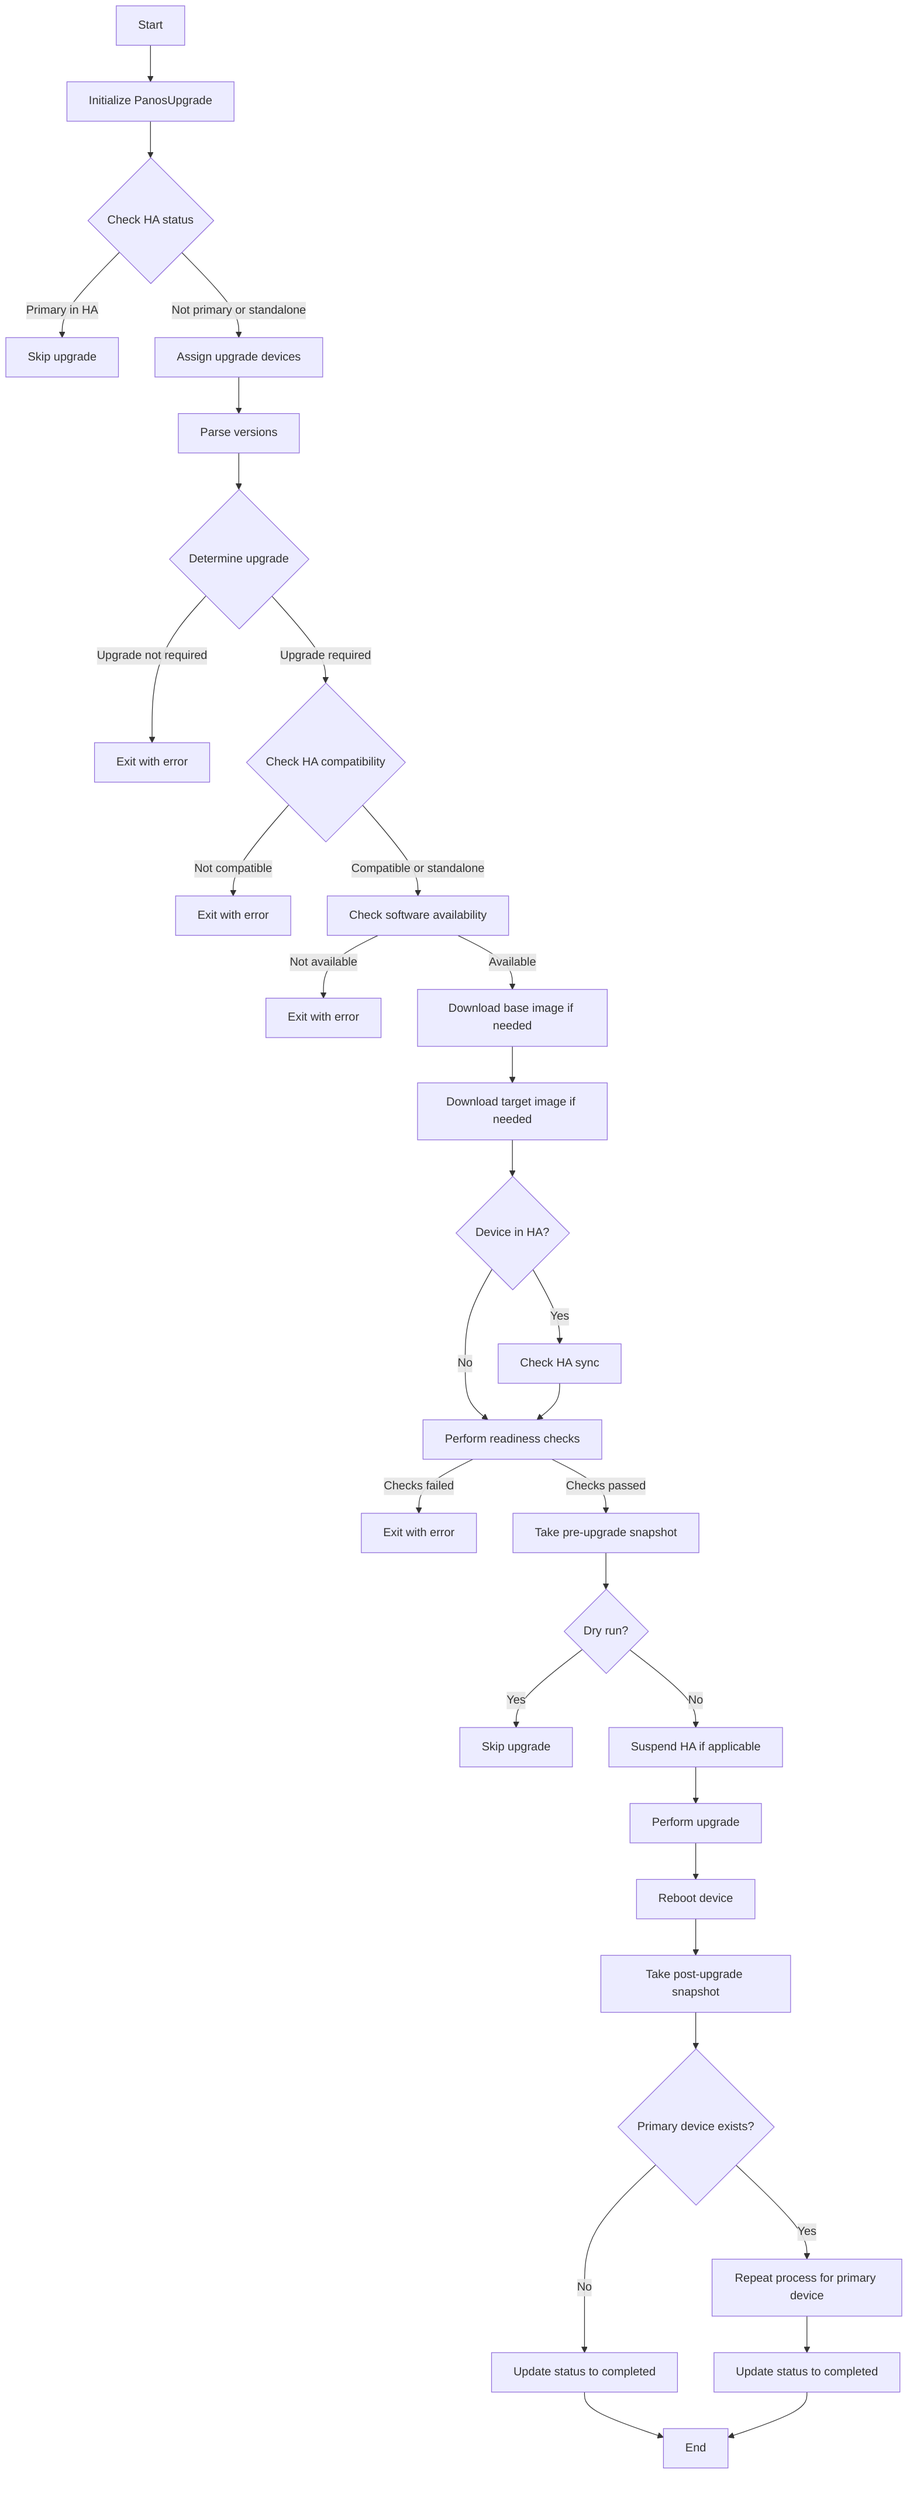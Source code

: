 flowchart TD
    A[Start] --> B[Initialize PanosUpgrade]
    B --> C{Check HA status}
    C -->|Primary in HA| D[Skip upgrade]
    C -->|Not primary or standalone| E[Assign upgrade devices]
    E --> F[Parse versions]
    F --> G{Determine upgrade}
    G -->|Upgrade not required| H[Exit with error]
    G -->|Upgrade required| I{Check HA compatibility}
    I -->|Not compatible| J[Exit with error]
    I -->|Compatible or standalone| K[Check software availability]
    K -->|Not available| L[Exit with error]
    K -->|Available| M[Download base image if needed]
    M --> N[Download target image if needed]
    N --> O{Device in HA?}
    O -->|Yes| P[Check HA sync]
    O -->|No| Q[Perform readiness checks]
    P --> Q
    Q -->|Checks failed| R[Exit with error]
    Q -->|Checks passed| S[Take pre-upgrade snapshot]
    S --> T{Dry run?}
    T -->|Yes| U[Skip upgrade]
    T -->|No| V[Suspend HA if applicable]
    V --> W[Perform upgrade]
    W --> X[Reboot device]
    X --> Y[Take post-upgrade snapshot]
    Y --> Z{Primary device exists?}
    Z -->|No| AA[Update status to completed]
    Z -->|Yes| AB[Repeat process for primary device]
    AB --> AC[Update status to completed]
    AA --> AD[End]
    AC --> AD